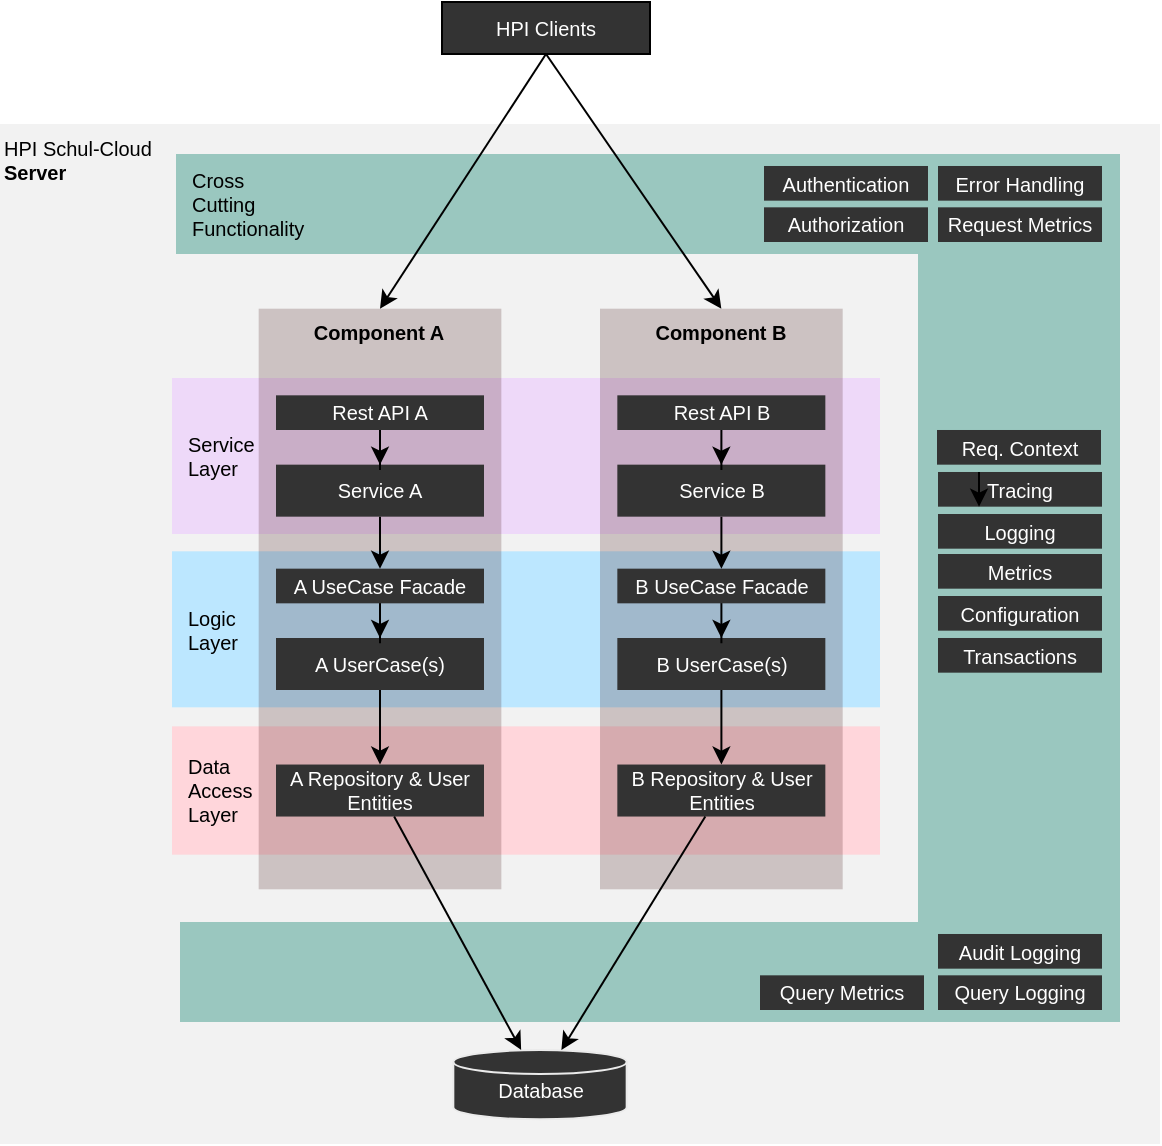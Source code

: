 <mxfile version="13.10.4" type="atlas"><mxAtlasLibraries><mxLibrary id="A1"/></mxAtlasLibraries><diagram id="RrnGyhTox1kCKPTknkRC" name="Seite-1"><mxGraphModel dx="4215" dy="1293" grid="1" gridSize="10" guides="1" tooltips="1" connect="1" arrows="1" fold="1" page="0" pageScale="1" pageWidth="827" pageHeight="1169" math="0" shadow="0"><root><mxCell id="0"/><mxCell id="1" parent="0"/><mxCell id="rid1xrD-9KdfzVZvJYU5-9" value="HPI Schul-Cloud &lt;br style=&quot;font-size: 10px;&quot;&gt;&lt;b style=&quot;font-size: 10px;&quot;&gt;Server&lt;/b&gt;" style="rounded=0;whiteSpace=wrap;html=1;fontSize=10;align=left;verticalAlign=top;strokeColor=none;fillColor=#F2F2F2;" parent="1" vertex="1"><mxGeometry x="-2420" y="-59" width="580" height="510" as="geometry"/></mxCell><mxCell id="pWyFnBmiTsUHcKaNU2JB-1" value="" style="rounded=0;whiteSpace=wrap;html=1;align=left;spacingLeft=6;strokeColor=none;fontSize=10;fillColor=#9AC7BF;" parent="1" vertex="1"><mxGeometry x="-1961" y="-44" width="101" height="434" as="geometry"/></mxCell><mxCell id="4ip9WYVS7_4FXuUDNjTN-24" value="&lt;br&gt;" style="rounded=0;whiteSpace=wrap;html=1;align=left;spacingLeft=6;strokeColor=none;fontSize=10;fillColor=#9AC7BF;" parent="1" vertex="1"><mxGeometry x="-2330" y="340" width="370" height="50" as="geometry"/></mxCell><mxCell id="4ip9WYVS7_4FXuUDNjTN-3" value="Cross &lt;br&gt;Cutting&lt;br&gt;Functionality" style="rounded=0;whiteSpace=wrap;html=1;align=left;spacingLeft=6;strokeColor=none;fontSize=10;fillColor=#9AC7BF;" parent="1" vertex="1"><mxGeometry x="-2332" y="-44" width="372" height="50" as="geometry"/></mxCell><mxCell id="rid1xrD-9KdfzVZvJYU5-32" value="HPI Clients" style="rounded=0;whiteSpace=wrap;html=1;align=center;fillColor=#333333;fontColor=#FFFFFF;fontSize=10;" parent="1" vertex="1"><mxGeometry x="-2199" y="-120" width="104" height="26.0" as="geometry"/></mxCell><mxCell id="rid1xrD-9KdfzVZvJYU5-10" value="Logic &lt;br style=&quot;font-size: 10px;&quot;&gt;Layer" style="rounded=0;whiteSpace=wrap;html=1;align=left;spacingLeft=6;strokeColor=none;fillColor=#BCE7FF;fontSize=10;" parent="1" vertex="1"><mxGeometry x="-2334" y="154.67" width="354" height="78" as="geometry"/></mxCell><mxCell id="rid1xrD-9KdfzVZvJYU5-11" value="Service&lt;br style=&quot;font-size: 10px;&quot;&gt;Layer" style="rounded=0;whiteSpace=wrap;html=1;align=left;spacingLeft=6;strokeColor=none;fillColor=#EED9F9;fontSize=10;" parent="1" vertex="1"><mxGeometry x="-2334" y="68" width="354" height="78" as="geometry"/></mxCell><mxCell id="rid1xrD-9KdfzVZvJYU5-12" value="Data&lt;br style=&quot;font-size: 10px;&quot;&gt;Access&lt;br style=&quot;font-size: 10px;&quot;&gt;Layer" style="rounded=0;whiteSpace=wrap;html=1;align=left;spacingLeft=6;strokeColor=none;fillColor=#FFD6DB;fontSize=10;" parent="1" vertex="1"><mxGeometry x="-2334" y="242.2" width="354" height="64.13" as="geometry"/></mxCell><mxCell id="rid1xrD-9KdfzVZvJYU5-13" value="Component A" style="rounded=0;whiteSpace=wrap;html=1;align=center;opacity=20;fillColor=#330000;labelPosition=center;verticalLabelPosition=middle;verticalAlign=top;fontStyle=1;fontSize=10;strokeColor=none;" parent="1" vertex="1"><mxGeometry x="-2290.667" y="33.333" width="121.333" height="290.331" as="geometry"/></mxCell><mxCell id="rid1xrD-9KdfzVZvJYU5-14" style="edgeStyle=orthogonalEdgeStyle;rounded=0;orthogonalLoop=1;jettySize=auto;html=1;exitX=0.5;exitY=1;exitDx=0;exitDy=0;fontSize=10;" parent="1" edge="1"><mxGeometry relative="1" as="geometry"><mxPoint x="-2170.2" y="224.198" as="sourcePoint"/><mxPoint x="-2170.2" y="224.198" as="targetPoint"/></mxGeometry></mxCell><mxCell id="rid1xrD-9KdfzVZvJYU5-16" value="Service A" style="rounded=0;whiteSpace=wrap;html=1;align=center;fillColor=#333333;fontColor=#FFFFFF;fontSize=10;strokeColor=none;" parent="1" vertex="1"><mxGeometry x="-2282" y="111.332" width="104" height="26.0" as="geometry"/></mxCell><mxCell id="rid1xrD-9KdfzVZvJYU5-17" style="edgeStyle=orthogonalEdgeStyle;rounded=0;orthogonalLoop=1;jettySize=auto;html=1;entryX=0.5;entryY=0;entryDx=0;entryDy=0;fontSize=10;" parent="1" source="rid1xrD-9KdfzVZvJYU5-18" target="rid1xrD-9KdfzVZvJYU5-16" edge="1"><mxGeometry relative="1" as="geometry"/></mxCell><mxCell id="rid1xrD-9KdfzVZvJYU5-18" value="Rest API A" style="rounded=0;whiteSpace=wrap;html=1;align=center;fillColor=#333333;fontColor=#FFFFFF;fontSize=10;strokeColor=none;" parent="1" vertex="1"><mxGeometry x="-2282" y="76.666" width="104" height="17.333" as="geometry"/></mxCell><mxCell id="rid1xrD-9KdfzVZvJYU5-20" value="A UserCase(s)" style="rounded=0;whiteSpace=wrap;html=1;align=center;fillColor=#333333;fontColor=#FFFFFF;fontSize=10;strokeColor=none;" parent="1" vertex="1"><mxGeometry x="-2282" y="197.998" width="104" height="26.0" as="geometry"/></mxCell><mxCell id="rid1xrD-9KdfzVZvJYU5-21" style="edgeStyle=orthogonalEdgeStyle;rounded=0;orthogonalLoop=1;jettySize=auto;html=1;fontSize=10;" parent="1" source="rid1xrD-9KdfzVZvJYU5-22" target="rid1xrD-9KdfzVZvJYU5-20" edge="1"><mxGeometry relative="1" as="geometry"/></mxCell><mxCell id="rid1xrD-9KdfzVZvJYU5-22" value="A UseCase Facade" style="rounded=0;whiteSpace=wrap;html=1;align=center;fillColor=#333333;fontColor=#FFFFFF;fontSize=10;strokeColor=none;" parent="1" vertex="1"><mxGeometry x="-2282" y="163.332" width="104" height="17.333" as="geometry"/></mxCell><mxCell id="rid1xrD-9KdfzVZvJYU5-15" style="edgeStyle=orthogonalEdgeStyle;rounded=0;orthogonalLoop=1;jettySize=auto;html=1;fontSize=10;" parent="1" source="rid1xrD-9KdfzVZvJYU5-16" target="rid1xrD-9KdfzVZvJYU5-22" edge="1"><mxGeometry relative="1" as="geometry"/></mxCell><mxCell id="rid1xrD-9KdfzVZvJYU5-24" value="A Repository &amp;amp; User Entities" style="rounded=0;whiteSpace=wrap;html=1;align=center;fillColor=#333333;fontColor=#FFFFFF;fontSize=10;strokeColor=none;" parent="1" vertex="1"><mxGeometry x="-2282" y="261.264" width="104" height="26.0" as="geometry"/></mxCell><mxCell id="rid1xrD-9KdfzVZvJYU5-19" style="edgeStyle=orthogonalEdgeStyle;rounded=0;orthogonalLoop=1;jettySize=auto;html=1;fontSize=10;" parent="1" source="rid1xrD-9KdfzVZvJYU5-20" target="rid1xrD-9KdfzVZvJYU5-24" edge="1"><mxGeometry relative="1" as="geometry"/></mxCell><mxCell id="rid1xrD-9KdfzVZvJYU5-35" value="Database" style="shape=cylinder2;whiteSpace=wrap;html=1;boundedLbl=1;backgroundOutline=1;size=6;rounded=0;fillColor=#333333;fontSize=10;fontColor=#FFFFFF;align=center;strokeColor=#EBEBEB;verticalAlign=middle;spacingTop=6;" parent="1" vertex="1"><mxGeometry x="-2193.333" y="403.997" width="86.667" height="34.666" as="geometry"/></mxCell><mxCell id="rid1xrD-9KdfzVZvJYU5-23" style="rounded=0;orthogonalLoop=1;jettySize=auto;html=1;fontSize=10;fontColor=#FFFFFF;" parent="1" source="rid1xrD-9KdfzVZvJYU5-24" target="rid1xrD-9KdfzVZvJYU5-35" edge="1"><mxGeometry relative="1" as="geometry"/></mxCell><mxCell id="4ip9WYVS7_4FXuUDNjTN-2" value="Authentication" style="rounded=0;whiteSpace=wrap;html=1;align=center;fillColor=#333333;fontColor=#FFFFFF;fontSize=10;strokeColor=none;" parent="1" vertex="1"><mxGeometry x="-2038" y="-38.004" width="82" height="17.333" as="geometry"/></mxCell><mxCell id="4ip9WYVS7_4FXuUDNjTN-4" value="Component B" style="rounded=0;whiteSpace=wrap;html=1;align=center;opacity=20;fillColor=#330000;labelPosition=center;verticalLabelPosition=middle;verticalAlign=top;fontStyle=1;fontSize=10;strokeColor=none;" parent="1" vertex="1"><mxGeometry x="-2119.997" y="33.333" width="121.333" height="290.331" as="geometry"/></mxCell><mxCell id="4ip9WYVS7_4FXuUDNjTN-5" style="edgeStyle=orthogonalEdgeStyle;rounded=0;orthogonalLoop=1;jettySize=auto;html=1;exitX=0.5;exitY=1;exitDx=0;exitDy=0;fontSize=10;" parent="1" edge="1"><mxGeometry relative="1" as="geometry"><mxPoint x="-1999.53" y="224.198" as="sourcePoint"/><mxPoint x="-1999.53" y="224.198" as="targetPoint"/></mxGeometry></mxCell><mxCell id="4ip9WYVS7_4FXuUDNjTN-6" value="Service B" style="rounded=0;whiteSpace=wrap;html=1;align=center;fillColor=#333333;fontColor=#FFFFFF;fontSize=10;strokeColor=none;" parent="1" vertex="1"><mxGeometry x="-2111.33" y="111.332" width="104" height="26.0" as="geometry"/></mxCell><mxCell id="4ip9WYVS7_4FXuUDNjTN-7" style="edgeStyle=orthogonalEdgeStyle;rounded=0;orthogonalLoop=1;jettySize=auto;html=1;entryX=0.5;entryY=0;entryDx=0;entryDy=0;fontSize=10;" parent="1" source="4ip9WYVS7_4FXuUDNjTN-8" target="4ip9WYVS7_4FXuUDNjTN-6" edge="1"><mxGeometry relative="1" as="geometry"/></mxCell><mxCell id="4ip9WYVS7_4FXuUDNjTN-8" value="Rest API B" style="rounded=0;whiteSpace=wrap;html=1;align=center;fillColor=#333333;fontColor=#FFFFFF;fontSize=10;strokeColor=none;" parent="1" vertex="1"><mxGeometry x="-2111.33" y="76.666" width="104" height="17.333" as="geometry"/></mxCell><mxCell id="4ip9WYVS7_4FXuUDNjTN-9" value="B UserCase(s)" style="rounded=0;whiteSpace=wrap;html=1;align=center;fillColor=#333333;fontColor=#FFFFFF;fontSize=10;strokeColor=none;" parent="1" vertex="1"><mxGeometry x="-2111.33" y="197.998" width="104" height="26.0" as="geometry"/></mxCell><mxCell id="4ip9WYVS7_4FXuUDNjTN-10" style="edgeStyle=orthogonalEdgeStyle;rounded=0;orthogonalLoop=1;jettySize=auto;html=1;fontSize=10;" parent="1" source="4ip9WYVS7_4FXuUDNjTN-11" target="4ip9WYVS7_4FXuUDNjTN-9" edge="1"><mxGeometry relative="1" as="geometry"/></mxCell><mxCell id="4ip9WYVS7_4FXuUDNjTN-11" value="B UseCase Facade" style="rounded=0;whiteSpace=wrap;html=1;align=center;fillColor=#333333;fontColor=#FFFFFF;fontSize=10;strokeColor=none;" parent="1" vertex="1"><mxGeometry x="-2111.33" y="163.332" width="104" height="17.333" as="geometry"/></mxCell><mxCell id="4ip9WYVS7_4FXuUDNjTN-12" style="edgeStyle=orthogonalEdgeStyle;rounded=0;orthogonalLoop=1;jettySize=auto;html=1;fontSize=10;" parent="1" source="4ip9WYVS7_4FXuUDNjTN-6" target="4ip9WYVS7_4FXuUDNjTN-11" edge="1"><mxGeometry relative="1" as="geometry"/></mxCell><mxCell id="4ip9WYVS7_4FXuUDNjTN-13" value="B Repository &amp;amp; User Entities" style="rounded=0;whiteSpace=wrap;html=1;align=center;fillColor=#333333;fontColor=#FFFFFF;fontSize=10;strokeColor=none;" parent="1" vertex="1"><mxGeometry x="-2111.33" y="261.264" width="104" height="26.0" as="geometry"/></mxCell><mxCell id="4ip9WYVS7_4FXuUDNjTN-14" style="edgeStyle=orthogonalEdgeStyle;rounded=0;orthogonalLoop=1;jettySize=auto;html=1;fontSize=10;" parent="1" source="4ip9WYVS7_4FXuUDNjTN-9" target="4ip9WYVS7_4FXuUDNjTN-13" edge="1"><mxGeometry relative="1" as="geometry"/></mxCell><mxCell id="4ip9WYVS7_4FXuUDNjTN-16" style="rounded=0;orthogonalLoop=1;jettySize=auto;html=1;fontSize=10;fontColor=#FFFFFF;" parent="1" source="4ip9WYVS7_4FXuUDNjTN-13" target="rid1xrD-9KdfzVZvJYU5-35" edge="1"><mxGeometry relative="1" as="geometry"><mxPoint x="-2130" y="340" as="targetPoint"/></mxGeometry></mxCell><mxCell id="4ip9WYVS7_4FXuUDNjTN-17" value="Authorization" style="rounded=0;whiteSpace=wrap;html=1;align=center;fillColor=#333333;fontColor=#FFFFFF;fontSize=10;strokeColor=none;" parent="1" vertex="1"><mxGeometry x="-2038" y="-17.334" width="82" height="17.333" as="geometry"/></mxCell><mxCell id="4ip9WYVS7_4FXuUDNjTN-18" value="Request Metrics" style="rounded=0;whiteSpace=wrap;html=1;align=center;fillColor=#333333;fontColor=#FFFFFF;fontSize=10;strokeColor=none;" parent="1" vertex="1"><mxGeometry x="-1951.0" y="-17.334" width="82" height="17.333" as="geometry"/></mxCell><mxCell id="4ip9WYVS7_4FXuUDNjTN-19" value="Tracing" style="rounded=0;whiteSpace=wrap;html=1;align=center;fillColor=#333333;fontColor=#FFFFFF;fontSize=10;strokeColor=none;" parent="1" vertex="1"><mxGeometry x="-1951" y="114.996" width="82" height="17.333" as="geometry"/></mxCell><mxCell id="4ip9WYVS7_4FXuUDNjTN-20" value="Error Handling" style="rounded=0;whiteSpace=wrap;html=1;align=center;fillColor=#333333;fontColor=#FFFFFF;fontSize=10;strokeColor=none;" parent="1" vertex="1"><mxGeometry x="-1951.0" y="-38.004" width="82" height="17.333" as="geometry"/></mxCell><mxCell id="4ip9WYVS7_4FXuUDNjTN-21" value="Configuration" style="rounded=0;whiteSpace=wrap;html=1;align=center;fillColor=#333333;fontColor=#FFFFFF;fontSize=10;strokeColor=none;" parent="1" vertex="1"><mxGeometry x="-1951" y="177" width="82" height="17.333" as="geometry"/></mxCell><mxCell id="4ip9WYVS7_4FXuUDNjTN-22" style="rounded=0;orthogonalLoop=1;jettySize=auto;html=1;fontSize=10;fontColor=#FFFFFF;entryX=0.5;entryY=0;entryDx=0;entryDy=0;exitX=0.5;exitY=1;exitDx=0;exitDy=0;" parent="1" source="rid1xrD-9KdfzVZvJYU5-32" target="rid1xrD-9KdfzVZvJYU5-13" edge="1"><mxGeometry relative="1" as="geometry"><mxPoint x="-2142" y="-84.0" as="sourcePoint"/><mxPoint x="-2142" y="-34" as="targetPoint"/></mxGeometry></mxCell><mxCell id="4ip9WYVS7_4FXuUDNjTN-23" style="rounded=0;orthogonalLoop=1;jettySize=auto;html=1;fontSize=10;fontColor=#FFFFFF;entryX=0.5;entryY=0;entryDx=0;entryDy=0;exitX=0.5;exitY=1;exitDx=0;exitDy=0;" parent="1" source="rid1xrD-9KdfzVZvJYU5-32" target="4ip9WYVS7_4FXuUDNjTN-4" edge="1"><mxGeometry relative="1" as="geometry"><mxPoint x="-2142" y="16" as="sourcePoint"/><mxPoint x="-2220" y="43.333" as="targetPoint"/></mxGeometry></mxCell><mxCell id="4ip9WYVS7_4FXuUDNjTN-25" value="Audit Logging" style="rounded=0;whiteSpace=wrap;html=1;align=center;fillColor=#333333;fontColor=#FFFFFF;fontSize=10;strokeColor=none;" parent="1" vertex="1"><mxGeometry x="-1951" y="345.996" width="82" height="17.333" as="geometry"/></mxCell><mxCell id="4ip9WYVS7_4FXuUDNjTN-26" value="Query Metrics" style="rounded=0;whiteSpace=wrap;html=1;align=center;fillColor=#333333;fontColor=#FFFFFF;fontSize=10;strokeColor=none;" parent="1" vertex="1"><mxGeometry x="-2040" y="366.666" width="82" height="17.333" as="geometry"/></mxCell><mxCell id="pWyFnBmiTsUHcKaNU2JB-2" style="edgeStyle=orthogonalEdgeStyle;rounded=0;orthogonalLoop=1;jettySize=auto;html=1;exitX=0.25;exitY=0;exitDx=0;exitDy=0;entryX=0.25;entryY=1;entryDx=0;entryDy=0;" parent="1" source="4ip9WYVS7_4FXuUDNjTN-19" target="4ip9WYVS7_4FXuUDNjTN-19" edge="1"><mxGeometry relative="1" as="geometry"/></mxCell><mxCell id="pWyFnBmiTsUHcKaNU2JB-3" value="Logging" style="rounded=0;whiteSpace=wrap;html=1;align=center;fillColor=#333333;fontColor=#FFFFFF;fontSize=10;strokeColor=none;" parent="1" vertex="1"><mxGeometry x="-1951" y="136" width="82" height="17.333" as="geometry"/></mxCell><mxCell id="pWyFnBmiTsUHcKaNU2JB-4" value="Metrics" style="rounded=0;whiteSpace=wrap;html=1;align=center;fillColor=#333333;fontColor=#FFFFFF;fontSize=10;strokeColor=none;" parent="1" vertex="1"><mxGeometry x="-1951" y="156" width="82" height="17.333" as="geometry"/></mxCell><mxCell id="pWyFnBmiTsUHcKaNU2JB-5" value="Transactions" style="rounded=0;whiteSpace=wrap;html=1;align=center;fillColor=#333333;fontColor=#FFFFFF;fontSize=10;strokeColor=none;" parent="1" vertex="1"><mxGeometry x="-1951" y="197.996" width="82" height="17.333" as="geometry"/></mxCell><mxCell id="pWyFnBmiTsUHcKaNU2JB-6" value="Query Logging" style="rounded=0;whiteSpace=wrap;html=1;align=center;fillColor=#333333;fontColor=#FFFFFF;fontSize=10;strokeColor=none;" parent="1" vertex="1"><mxGeometry x="-1951" y="366.666" width="82" height="17.333" as="geometry"/></mxCell><mxCell id="hsn5iWNTCBC5W0fTAU98-1" value="Req. Context" style="rounded=0;whiteSpace=wrap;html=1;align=center;fillColor=#333333;fontColor=#FFFFFF;fontSize=10;strokeColor=none;" vertex="1" parent="1"><mxGeometry x="-1951.5" y="93.996" width="82" height="17.333" as="geometry"/></mxCell></root></mxGraphModel></diagram></mxfile>